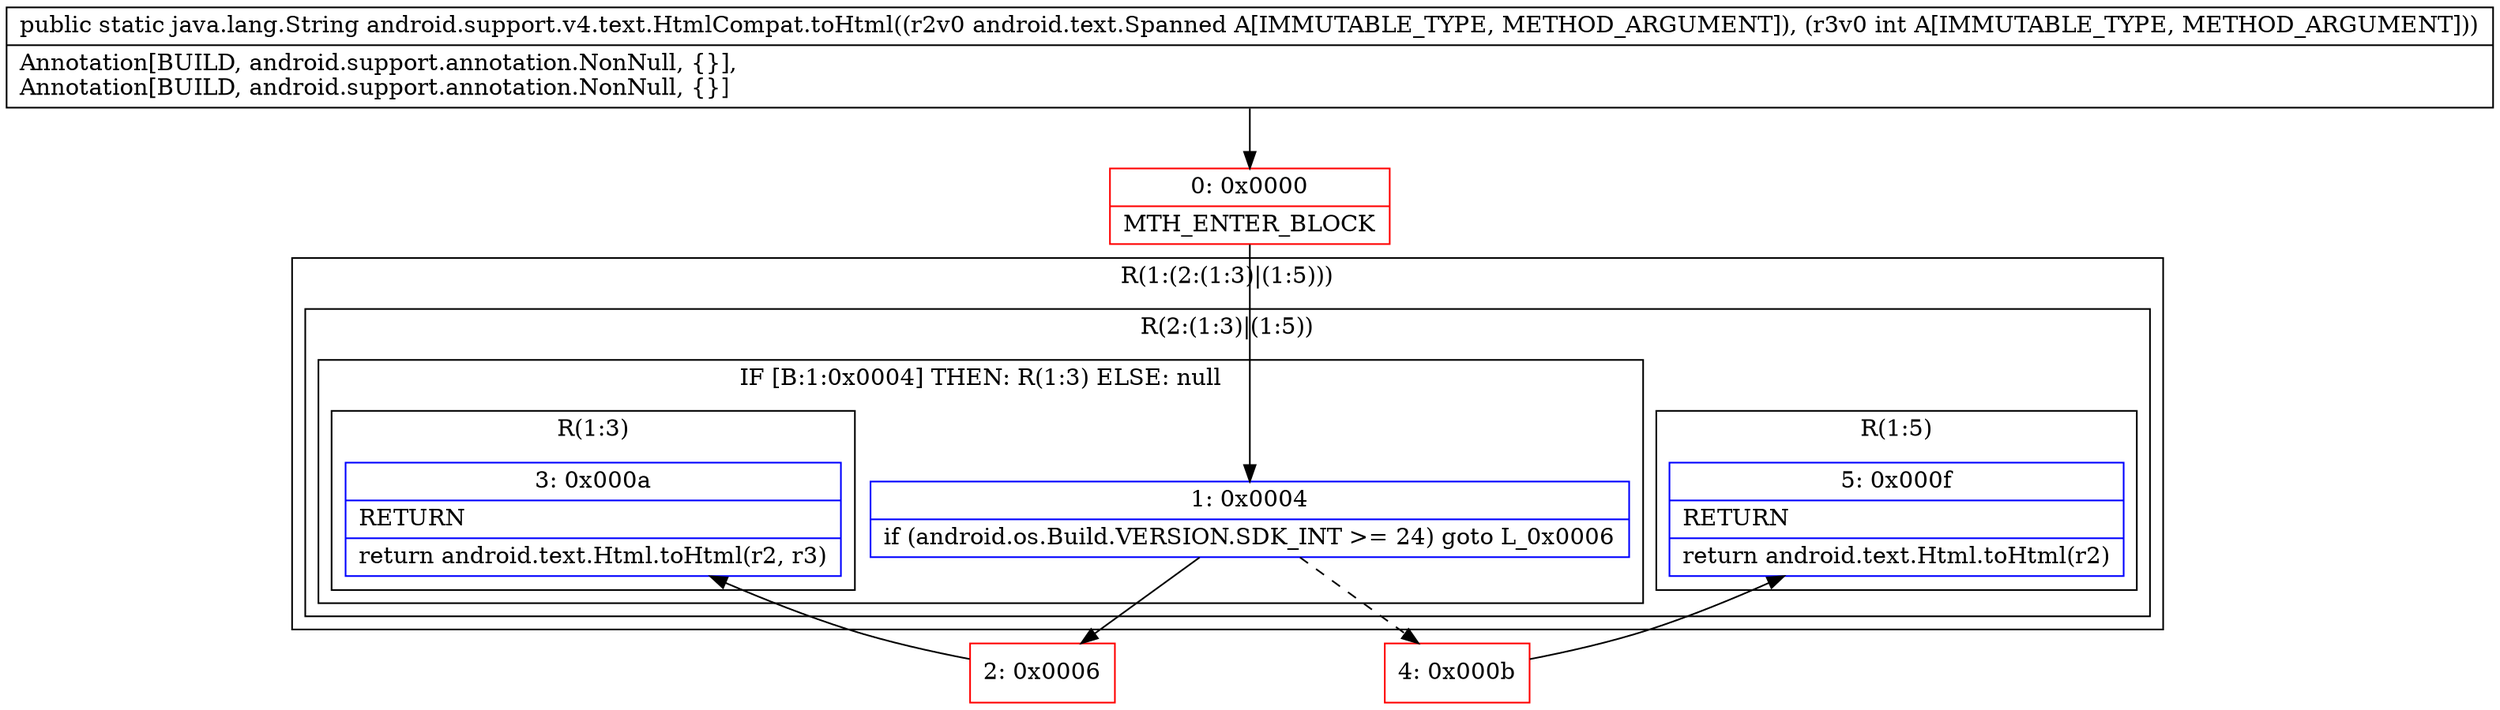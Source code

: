 digraph "CFG forandroid.support.v4.text.HtmlCompat.toHtml(Landroid\/text\/Spanned;I)Ljava\/lang\/String;" {
subgraph cluster_Region_212845359 {
label = "R(1:(2:(1:3)|(1:5)))";
node [shape=record,color=blue];
subgraph cluster_Region_2114122821 {
label = "R(2:(1:3)|(1:5))";
node [shape=record,color=blue];
subgraph cluster_IfRegion_863349604 {
label = "IF [B:1:0x0004] THEN: R(1:3) ELSE: null";
node [shape=record,color=blue];
Node_1 [shape=record,label="{1\:\ 0x0004|if (android.os.Build.VERSION.SDK_INT \>= 24) goto L_0x0006\l}"];
subgraph cluster_Region_729698235 {
label = "R(1:3)";
node [shape=record,color=blue];
Node_3 [shape=record,label="{3\:\ 0x000a|RETURN\l|return android.text.Html.toHtml(r2, r3)\l}"];
}
}
subgraph cluster_Region_1505384256 {
label = "R(1:5)";
node [shape=record,color=blue];
Node_5 [shape=record,label="{5\:\ 0x000f|RETURN\l|return android.text.Html.toHtml(r2)\l}"];
}
}
}
Node_0 [shape=record,color=red,label="{0\:\ 0x0000|MTH_ENTER_BLOCK\l}"];
Node_2 [shape=record,color=red,label="{2\:\ 0x0006}"];
Node_4 [shape=record,color=red,label="{4\:\ 0x000b}"];
MethodNode[shape=record,label="{public static java.lang.String android.support.v4.text.HtmlCompat.toHtml((r2v0 android.text.Spanned A[IMMUTABLE_TYPE, METHOD_ARGUMENT]), (r3v0 int A[IMMUTABLE_TYPE, METHOD_ARGUMENT]))  | Annotation[BUILD, android.support.annotation.NonNull, \{\}], \lAnnotation[BUILD, android.support.annotation.NonNull, \{\}]\l}"];
MethodNode -> Node_0;
Node_1 -> Node_2;
Node_1 -> Node_4[style=dashed];
Node_0 -> Node_1;
Node_2 -> Node_3;
Node_4 -> Node_5;
}


